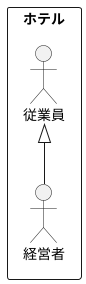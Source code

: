 @startuml ユースケース図
' left to right direction
rectangle ホテル {
actor 経営者
actor 従業員
}
従業員 <|-- 経営者
@enduml
